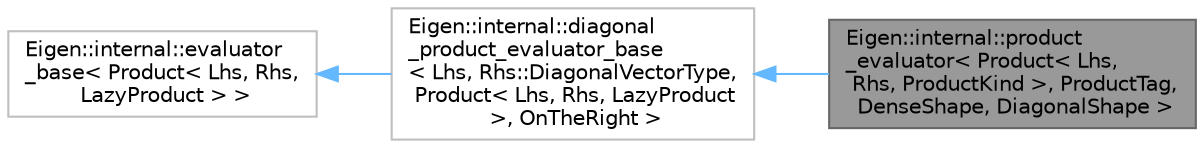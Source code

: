 digraph "Eigen::internal::product_evaluator&lt; Product&lt; Lhs, Rhs, ProductKind &gt;, ProductTag, DenseShape, DiagonalShape &gt;"
{
 // LATEX_PDF_SIZE
  bgcolor="transparent";
  edge [fontname=Helvetica,fontsize=10,labelfontname=Helvetica,labelfontsize=10];
  node [fontname=Helvetica,fontsize=10,shape=box,height=0.2,width=0.4];
  rankdir="LR";
  Node1 [id="Node000001",label="Eigen::internal::product\l_evaluator\< Product\< Lhs,\l Rhs, ProductKind \>, ProductTag,\l DenseShape, DiagonalShape \>",height=0.2,width=0.4,color="gray40", fillcolor="grey60", style="filled", fontcolor="black",tooltip=" "];
  Node2 -> Node1 [id="edge1_Node000001_Node000002",dir="back",color="steelblue1",style="solid",tooltip=" "];
  Node2 [id="Node000002",label="Eigen::internal::diagonal\l_product_evaluator_base\l\< Lhs, Rhs::DiagonalVectorType,\l Product\< Lhs, Rhs, LazyProduct\l \>, OnTheRight \>",height=0.2,width=0.4,color="grey75", fillcolor="white", style="filled",URL="$structEigen_1_1internal_1_1diagonal__product__evaluator__base.html",tooltip=" "];
  Node3 -> Node2 [id="edge2_Node000002_Node000003",dir="back",color="steelblue1",style="solid",tooltip=" "];
  Node3 [id="Node000003",label="Eigen::internal::evaluator\l_base\< Product\< Lhs, Rhs,\l LazyProduct \> \>",height=0.2,width=0.4,color="grey75", fillcolor="white", style="filled",URL="$structEigen_1_1internal_1_1evaluator__base.html",tooltip=" "];
}
